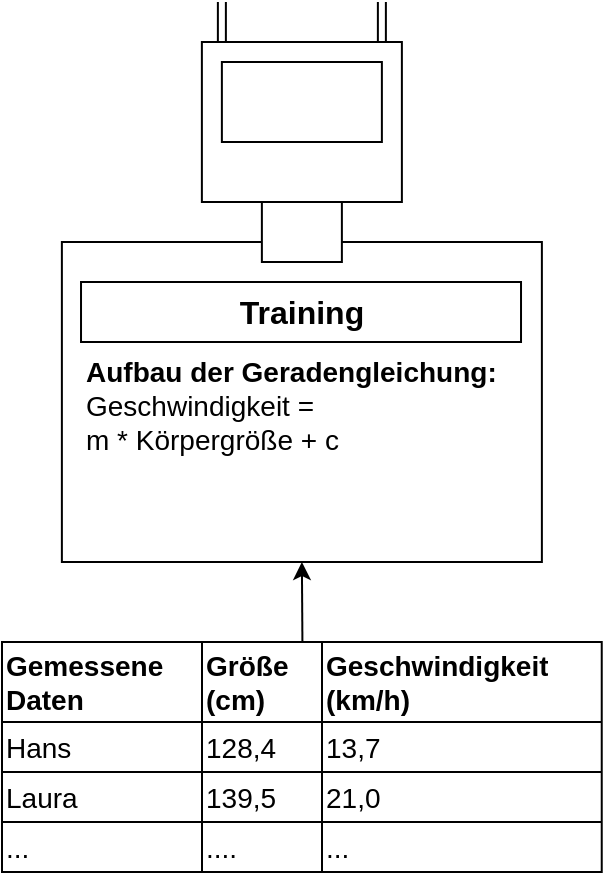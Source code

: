 <mxfile version="27.0.9">
  <diagram name="Seite-1" id="SihNaje8-9wR3qkRNZR8">
    <mxGraphModel dx="-678" dy="1414" grid="1" gridSize="10" guides="1" tooltips="1" connect="1" arrows="1" fold="1" page="0" pageScale="1" pageWidth="827" pageHeight="1169" math="0" shadow="0">
      <root>
        <mxCell id="0" />
        <mxCell id="1" parent="0" />
        <mxCell id="0sXUpPCCLZXKDz9Lb9Dr-121" value="" style="whiteSpace=wrap;html=1;" vertex="1" parent="1">
          <mxGeometry x="1249.94" y="-300" width="240" height="160" as="geometry" />
        </mxCell>
        <mxCell id="0sXUpPCCLZXKDz9Lb9Dr-122" value="" style="whiteSpace=wrap;html=1;" vertex="1" parent="1">
          <mxGeometry x="1349.94" y="-320" width="40" height="30" as="geometry" />
        </mxCell>
        <mxCell id="0sXUpPCCLZXKDz9Lb9Dr-123" value="" style="whiteSpace=wrap;html=1;" vertex="1" parent="1">
          <mxGeometry x="1329.94" y="-380" width="80" height="10" as="geometry" />
        </mxCell>
        <mxCell id="0sXUpPCCLZXKDz9Lb9Dr-124" value="" style="edgeStyle=none;orthogonalLoop=1;jettySize=auto;html=1;rounded=0;" edge="1" parent="1" target="0sXUpPCCLZXKDz9Lb9Dr-125">
          <mxGeometry width="80" relative="1" as="geometry">
            <mxPoint x="1409.94" y="-390" as="sourcePoint" />
            <mxPoint x="1409.94" y="-420" as="targetPoint" />
            <Array as="points" />
          </mxGeometry>
        </mxCell>
        <mxCell id="0sXUpPCCLZXKDz9Lb9Dr-125" value="" style="whiteSpace=wrap;html=1;" vertex="1" parent="1">
          <mxGeometry x="1319.94" y="-400" width="100" height="80" as="geometry" />
        </mxCell>
        <mxCell id="0sXUpPCCLZXKDz9Lb9Dr-126" value="" style="edgeStyle=none;orthogonalLoop=1;jettySize=auto;html=1;rounded=0;shape=link;" edge="1" parent="1">
          <mxGeometry width="80" relative="1" as="geometry">
            <mxPoint x="1329.94" y="-400" as="sourcePoint" />
            <mxPoint x="1329.94" y="-420" as="targetPoint" />
            <Array as="points" />
          </mxGeometry>
        </mxCell>
        <mxCell id="0sXUpPCCLZXKDz9Lb9Dr-127" value="" style="edgeStyle=none;orthogonalLoop=1;jettySize=auto;html=1;rounded=0;shape=link;" edge="1" parent="1">
          <mxGeometry width="80" relative="1" as="geometry">
            <mxPoint x="1409.94" y="-400" as="sourcePoint" />
            <mxPoint x="1409.94" y="-420" as="targetPoint" />
            <Array as="points" />
          </mxGeometry>
        </mxCell>
        <mxCell id="0sXUpPCCLZXKDz9Lb9Dr-128" value="" style="whiteSpace=wrap;html=1;" vertex="1" parent="1">
          <mxGeometry x="1329.94" y="-390" width="80" height="40" as="geometry" />
        </mxCell>
        <mxCell id="0sXUpPCCLZXKDz9Lb9Dr-129" value="" style="shape=image;imageAspect=0;aspect=fixed;verticalLabelPosition=bottom;verticalAlign=top;image=https://www.pngall.com/wp-content/uploads/12/Gears-PNG-Image-HD.png;" vertex="1" parent="1">
          <mxGeometry x="1427.44" y="-195" width="52.07" height="46.46" as="geometry" />
        </mxCell>
        <mxCell id="0sXUpPCCLZXKDz9Lb9Dr-130" value="&lt;font size=&quot;1&quot;&gt;&lt;b style=&quot;font-size: 16px;&quot;&gt;Training&lt;/b&gt;&lt;/font&gt;" style="whiteSpace=wrap;html=1;fontFamily=Helvetica;" vertex="1" parent="1">
          <mxGeometry x="1259.51" y="-280" width="220" height="30" as="geometry" />
        </mxCell>
        <mxCell id="0sXUpPCCLZXKDz9Lb9Dr-131" value="&lt;font style=&quot;font-size: 14px;&quot; face=&quot;Helvetica&quot;&gt;&lt;b style=&quot;&quot;&gt;Aufbau der Geradengleichung:&lt;/b&gt;&lt;br&gt;Geschwindigkeit = &lt;br&gt;m * Körpergröße + c&lt;/font&gt;&lt;div&gt;&lt;br&gt;&lt;/div&gt;" style="text;html=1;align=left;verticalAlign=top;whiteSpace=wrap;rounded=0;" vertex="1" parent="1">
          <mxGeometry x="1259.51" y="-250" width="220.43" height="85" as="geometry" />
        </mxCell>
        <mxCell id="0sXUpPCCLZXKDz9Lb9Dr-132" value="" style="edgeStyle=none;orthogonalLoop=1;jettySize=auto;html=1;rounded=0;entryX=0.5;entryY=1;entryDx=0;entryDy=0;exitX=0.501;exitY=0.101;exitDx=0;exitDy=0;exitPerimeter=0;" edge="1" parent="1" source="0sXUpPCCLZXKDz9Lb9Dr-134">
          <mxGeometry width="80" relative="1" as="geometry">
            <mxPoint x="1369.94" y="-106" as="sourcePoint" />
            <mxPoint x="1369.94" y="-140" as="targetPoint" />
            <Array as="points" />
          </mxGeometry>
        </mxCell>
        <mxCell id="0sXUpPCCLZXKDz9Lb9Dr-133" value="" style="shape=table;startSize=0;container=1;collapsible=0;childLayout=tableLayout;fontSize=14;align=left;fontStyle=0" vertex="1" parent="1">
          <mxGeometry x="1220" y="-100" width="299.87" height="115" as="geometry" />
        </mxCell>
        <mxCell id="0sXUpPCCLZXKDz9Lb9Dr-134" value="" style="shape=tableRow;horizontal=0;startSize=0;swimlaneHead=0;swimlaneBody=0;strokeColor=inherit;top=0;left=0;bottom=0;right=0;collapsible=0;dropTarget=0;fillColor=none;points=[[0,0.5],[1,0.5]];portConstraint=eastwest;fontSize=14;fontStyle=1;align=left;" vertex="1" parent="0sXUpPCCLZXKDz9Lb9Dr-133">
          <mxGeometry width="299.87" height="40" as="geometry" />
        </mxCell>
        <mxCell id="0sXUpPCCLZXKDz9Lb9Dr-135" value="Gemessene Daten" style="shape=partialRectangle;html=1;whiteSpace=wrap;connectable=0;strokeColor=inherit;overflow=hidden;fillColor=none;top=0;left=0;bottom=0;right=0;pointerEvents=1;fontSize=14;align=left;fontStyle=1" vertex="1" parent="0sXUpPCCLZXKDz9Lb9Dr-134">
          <mxGeometry width="100" height="40" as="geometry">
            <mxRectangle width="100" height="40" as="alternateBounds" />
          </mxGeometry>
        </mxCell>
        <mxCell id="0sXUpPCCLZXKDz9Lb9Dr-136" value="Größe (cm)" style="shape=partialRectangle;html=1;whiteSpace=wrap;connectable=0;strokeColor=inherit;overflow=hidden;fillColor=none;top=0;left=0;bottom=0;right=0;pointerEvents=1;fontSize=14;align=left;fontStyle=1" vertex="1" parent="0sXUpPCCLZXKDz9Lb9Dr-134">
          <mxGeometry x="100" width="60" height="40" as="geometry">
            <mxRectangle width="60" height="40" as="alternateBounds" />
          </mxGeometry>
        </mxCell>
        <mxCell id="0sXUpPCCLZXKDz9Lb9Dr-137" value="Geschwindigkeit&lt;div style=&quot;font-size: 14px;&quot;&gt;(km/h)&lt;/div&gt;" style="shape=partialRectangle;html=1;whiteSpace=wrap;connectable=0;strokeColor=inherit;overflow=hidden;fillColor=none;top=0;left=0;bottom=0;right=0;pointerEvents=1;fontSize=14;align=left;fontStyle=1" vertex="1" parent="0sXUpPCCLZXKDz9Lb9Dr-134">
          <mxGeometry x="160" width="140" height="40" as="geometry">
            <mxRectangle width="140" height="40" as="alternateBounds" />
          </mxGeometry>
        </mxCell>
        <mxCell id="0sXUpPCCLZXKDz9Lb9Dr-138" value="" style="shape=tableRow;horizontal=0;startSize=0;swimlaneHead=0;swimlaneBody=0;strokeColor=inherit;top=0;left=0;bottom=0;right=0;collapsible=0;dropTarget=0;fillColor=none;points=[[0,0.5],[1,0.5]];portConstraint=eastwest;fontSize=14;align=left;fontStyle=0" vertex="1" parent="0sXUpPCCLZXKDz9Lb9Dr-133">
          <mxGeometry y="40" width="299.87" height="25" as="geometry" />
        </mxCell>
        <mxCell id="0sXUpPCCLZXKDz9Lb9Dr-139" value="Hans" style="shape=partialRectangle;html=1;whiteSpace=wrap;connectable=0;strokeColor=inherit;overflow=hidden;fillColor=none;top=0;left=0;bottom=0;right=0;pointerEvents=1;fontSize=14;align=left;fontStyle=0" vertex="1" parent="0sXUpPCCLZXKDz9Lb9Dr-138">
          <mxGeometry width="100" height="25" as="geometry">
            <mxRectangle width="100" height="25" as="alternateBounds" />
          </mxGeometry>
        </mxCell>
        <mxCell id="0sXUpPCCLZXKDz9Lb9Dr-140" value="128,4" style="shape=partialRectangle;html=1;whiteSpace=wrap;connectable=0;strokeColor=inherit;overflow=hidden;fillColor=none;top=0;left=0;bottom=0;right=0;pointerEvents=1;fontSize=14;align=left;fontStyle=0" vertex="1" parent="0sXUpPCCLZXKDz9Lb9Dr-138">
          <mxGeometry x="100" width="60" height="25" as="geometry">
            <mxRectangle width="60" height="25" as="alternateBounds" />
          </mxGeometry>
        </mxCell>
        <mxCell id="0sXUpPCCLZXKDz9Lb9Dr-141" value="13,7" style="shape=partialRectangle;html=1;whiteSpace=wrap;connectable=0;strokeColor=inherit;overflow=hidden;fillColor=none;top=0;left=0;bottom=0;right=0;pointerEvents=1;fontSize=14;align=left;fontStyle=0" vertex="1" parent="0sXUpPCCLZXKDz9Lb9Dr-138">
          <mxGeometry x="160" width="140" height="25" as="geometry">
            <mxRectangle width="140" height="25" as="alternateBounds" />
          </mxGeometry>
        </mxCell>
        <mxCell id="0sXUpPCCLZXKDz9Lb9Dr-142" value="" style="shape=tableRow;horizontal=0;startSize=0;swimlaneHead=0;swimlaneBody=0;strokeColor=inherit;top=0;left=0;bottom=0;right=0;collapsible=0;dropTarget=0;fillColor=none;points=[[0,0.5],[1,0.5]];portConstraint=eastwest;fontSize=14;align=left;fontStyle=0" vertex="1" parent="0sXUpPCCLZXKDz9Lb9Dr-133">
          <mxGeometry y="65" width="299.87" height="25" as="geometry" />
        </mxCell>
        <mxCell id="0sXUpPCCLZXKDz9Lb9Dr-143" value="Laura" style="shape=partialRectangle;html=1;whiteSpace=wrap;connectable=0;strokeColor=inherit;overflow=hidden;fillColor=none;top=0;left=0;bottom=0;right=0;pointerEvents=1;fontSize=14;align=left;fontStyle=0" vertex="1" parent="0sXUpPCCLZXKDz9Lb9Dr-142">
          <mxGeometry width="100" height="25" as="geometry">
            <mxRectangle width="100" height="25" as="alternateBounds" />
          </mxGeometry>
        </mxCell>
        <mxCell id="0sXUpPCCLZXKDz9Lb9Dr-144" value="139,5" style="shape=partialRectangle;html=1;whiteSpace=wrap;connectable=0;strokeColor=inherit;overflow=hidden;fillColor=none;top=0;left=0;bottom=0;right=0;pointerEvents=1;fontSize=14;align=left;fontStyle=0" vertex="1" parent="0sXUpPCCLZXKDz9Lb9Dr-142">
          <mxGeometry x="100" width="60" height="25" as="geometry">
            <mxRectangle width="60" height="25" as="alternateBounds" />
          </mxGeometry>
        </mxCell>
        <mxCell id="0sXUpPCCLZXKDz9Lb9Dr-145" value="21,0" style="shape=partialRectangle;html=1;whiteSpace=wrap;connectable=0;strokeColor=inherit;overflow=hidden;fillColor=none;top=0;left=0;bottom=0;right=0;pointerEvents=1;fontSize=14;align=left;fontStyle=0" vertex="1" parent="0sXUpPCCLZXKDz9Lb9Dr-142">
          <mxGeometry x="160" width="140" height="25" as="geometry">
            <mxRectangle width="140" height="25" as="alternateBounds" />
          </mxGeometry>
        </mxCell>
        <mxCell id="0sXUpPCCLZXKDz9Lb9Dr-146" style="shape=tableRow;horizontal=0;startSize=0;swimlaneHead=0;swimlaneBody=0;strokeColor=inherit;top=0;left=0;bottom=0;right=0;collapsible=0;dropTarget=0;fillColor=none;points=[[0,0.5],[1,0.5]];portConstraint=eastwest;fontSize=14;align=left;fontStyle=0" vertex="1" parent="0sXUpPCCLZXKDz9Lb9Dr-133">
          <mxGeometry y="90" width="299.87" height="25" as="geometry" />
        </mxCell>
        <mxCell id="0sXUpPCCLZXKDz9Lb9Dr-147" value="..." style="shape=partialRectangle;html=1;whiteSpace=wrap;connectable=0;strokeColor=inherit;overflow=hidden;fillColor=none;top=0;left=0;bottom=0;right=0;pointerEvents=1;fontSize=14;align=left;fontStyle=0" vertex="1" parent="0sXUpPCCLZXKDz9Lb9Dr-146">
          <mxGeometry width="100" height="25" as="geometry">
            <mxRectangle width="100" height="25" as="alternateBounds" />
          </mxGeometry>
        </mxCell>
        <mxCell id="0sXUpPCCLZXKDz9Lb9Dr-148" value="...." style="shape=partialRectangle;html=1;whiteSpace=wrap;connectable=0;strokeColor=inherit;overflow=hidden;fillColor=none;top=0;left=0;bottom=0;right=0;pointerEvents=1;fontSize=14;align=left;fontStyle=0" vertex="1" parent="0sXUpPCCLZXKDz9Lb9Dr-146">
          <mxGeometry x="100" width="60" height="25" as="geometry">
            <mxRectangle width="60" height="25" as="alternateBounds" />
          </mxGeometry>
        </mxCell>
        <mxCell id="0sXUpPCCLZXKDz9Lb9Dr-149" value="..." style="shape=partialRectangle;html=1;whiteSpace=wrap;connectable=0;strokeColor=inherit;overflow=hidden;fillColor=none;top=0;left=0;bottom=0;right=0;pointerEvents=1;fontSize=14;align=left;fontStyle=0" vertex="1" parent="0sXUpPCCLZXKDz9Lb9Dr-146">
          <mxGeometry x="160" width="140" height="25" as="geometry">
            <mxRectangle width="140" height="25" as="alternateBounds" />
          </mxGeometry>
        </mxCell>
      </root>
    </mxGraphModel>
  </diagram>
</mxfile>
